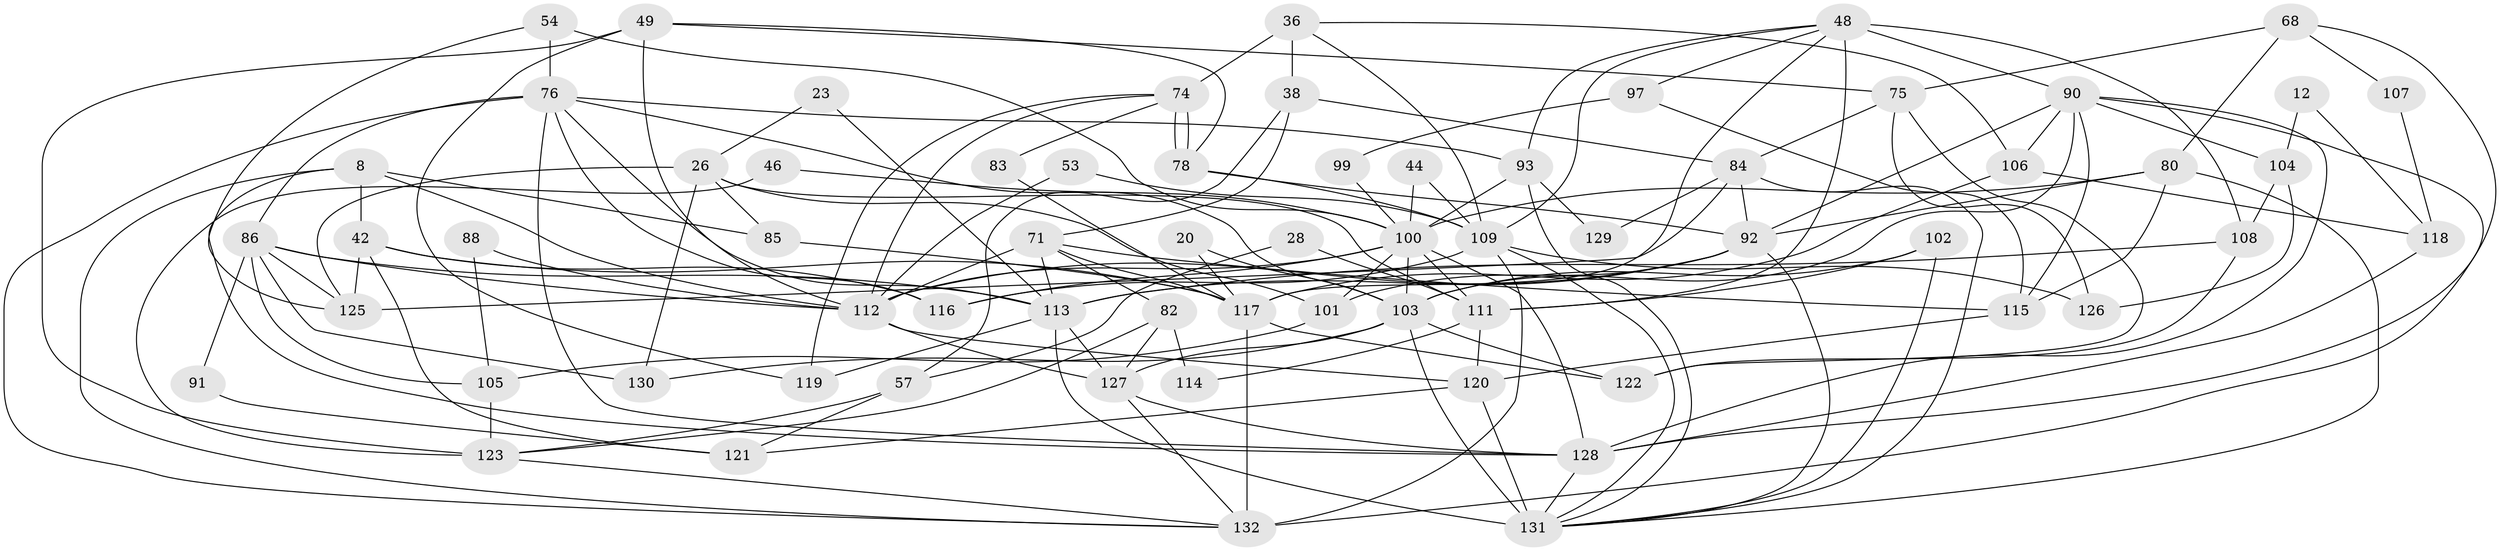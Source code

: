 // original degree distribution, {8: 0.022727272727272728, 4: 0.22727272727272727, 5: 0.14393939393939395, 3: 0.30303030303030304, 2: 0.1590909090909091, 7: 0.06818181818181818, 6: 0.06818181818181818, 10: 0.007575757575757576}
// Generated by graph-tools (version 1.1) at 2025/49/03/09/25 04:49:42]
// undirected, 66 vertices, 160 edges
graph export_dot {
graph [start="1"]
  node [color=gray90,style=filled];
  8;
  12;
  20;
  23;
  26;
  28;
  36;
  38 [super="+34"];
  42;
  44;
  46;
  48 [super="+24"];
  49 [super="+19"];
  53;
  54;
  57;
  68;
  71 [super="+18"];
  74 [super="+62"];
  75;
  76 [super="+61"];
  78;
  80 [super="+69"];
  82 [super="+7"];
  83;
  84 [super="+11"];
  85;
  86 [super="+81"];
  88;
  90 [super="+27+32"];
  91;
  92 [super="+35+65"];
  93 [super="+13+79"];
  97;
  99;
  100 [super="+43+77"];
  101;
  102 [super="+67"];
  103 [super="+51+33"];
  104;
  105 [super="+95"];
  106;
  107;
  108;
  109 [super="+25+16"];
  111 [super="+64+66+60"];
  112 [super="+58"];
  113 [super="+87"];
  114;
  115 [super="+31+73"];
  116 [super="+6+15+30"];
  117 [super="+50"];
  118;
  119 [super="+72"];
  120 [super="+3+89"];
  121 [super="+56"];
  122 [super="+2"];
  123;
  125 [super="+110"];
  126;
  127 [super="+5"];
  128 [super="+37+52"];
  129;
  130;
  131 [super="+124+96+98"];
  132 [super="+40+41+94"];
  8 -- 42;
  8 -- 85;
  8 -- 112;
  8 -- 128;
  8 -- 132;
  12 -- 104;
  12 -- 118;
  20 -- 117;
  20 -- 103;
  23 -- 26;
  23 -- 113;
  26 -- 85;
  26 -- 111;
  26 -- 101;
  26 -- 125 [weight=2];
  26 -- 130;
  28 -- 57;
  28 -- 111;
  36 -- 74 [weight=2];
  36 -- 109;
  36 -- 38 [weight=2];
  36 -- 106;
  38 -- 57;
  38 -- 84;
  38 -- 71;
  42 -- 125;
  42 -- 121;
  42 -- 117;
  42 -- 116;
  44 -- 109;
  44 -- 100;
  46 -- 123;
  46 -- 100;
  48 -- 109;
  48 -- 108 [weight=2];
  48 -- 97;
  48 -- 93;
  48 -- 117;
  48 -- 90;
  48 -- 111 [weight=2];
  49 -- 112 [weight=2];
  49 -- 78;
  49 -- 75;
  49 -- 119;
  49 -- 123;
  53 -- 109;
  53 -- 112;
  54 -- 100;
  54 -- 125;
  54 -- 76;
  57 -- 123;
  57 -- 121;
  68 -- 75;
  68 -- 107;
  68 -- 128;
  68 -- 80;
  71 -- 112 [weight=2];
  71 -- 117;
  71 -- 82;
  71 -- 113 [weight=2];
  71 -- 115;
  74 -- 78;
  74 -- 78;
  74 -- 112;
  74 -- 83;
  74 -- 119;
  75 -- 84;
  75 -- 126;
  75 -- 122;
  76 -- 86 [weight=2];
  76 -- 128;
  76 -- 113;
  76 -- 103;
  76 -- 93;
  76 -- 116;
  76 -- 132;
  78 -- 109;
  78 -- 92;
  80 -- 92;
  80 -- 115;
  80 -- 131;
  80 -- 100;
  82 -- 114;
  82 -- 127;
  82 -- 123;
  83 -- 117;
  84 -- 129;
  84 -- 131;
  84 -- 125;
  84 -- 92;
  85 -- 117 [weight=2];
  86 -- 130;
  86 -- 125 [weight=2];
  86 -- 105;
  86 -- 91;
  86 -- 112;
  86 -- 113;
  88 -- 105;
  88 -- 112;
  90 -- 106;
  90 -- 132 [weight=2];
  90 -- 92 [weight=3];
  90 -- 128;
  90 -- 115;
  90 -- 103;
  90 -- 104;
  91 -- 121;
  92 -- 112 [weight=2];
  92 -- 113;
  92 -- 131;
  92 -- 101;
  93 -- 131;
  93 -- 100 [weight=2];
  93 -- 129;
  97 -- 99;
  97 -- 115;
  99 -- 100;
  100 -- 101;
  100 -- 103 [weight=3];
  100 -- 111 [weight=2];
  100 -- 112;
  100 -- 116;
  100 -- 128;
  101 -- 105;
  102 -- 103 [weight=2];
  102 -- 131;
  102 -- 111;
  103 -- 130;
  103 -- 122;
  103 -- 131 [weight=2];
  103 -- 127;
  104 -- 108;
  104 -- 126;
  105 -- 123 [weight=2];
  106 -- 117;
  106 -- 118;
  107 -- 118;
  108 -- 122;
  108 -- 113;
  109 -- 126;
  109 -- 116;
  109 -- 131;
  109 -- 132;
  111 -- 120;
  111 -- 114;
  112 -- 127;
  112 -- 120 [weight=2];
  113 -- 127;
  113 -- 131 [weight=3];
  113 -- 119;
  115 -- 120 [weight=3];
  117 -- 122 [weight=2];
  117 -- 132 [weight=3];
  118 -- 128;
  120 -- 121;
  120 -- 131 [weight=3];
  123 -- 132;
  127 -- 128;
  127 -- 132;
  128 -- 131 [weight=2];
}
